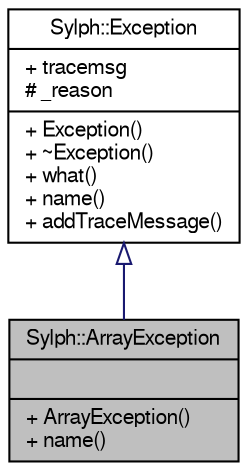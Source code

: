 digraph G
{
  edge [fontname="FreeSans",fontsize="10",labelfontname="FreeSans",labelfontsize="10"];
  node [fontname="FreeSans",fontsize="10",shape=record];
  Node1 [label="{Sylph::ArrayException\n||+ ArrayException()\l+ name()\l}",height=0.2,width=0.4,color="black", fillcolor="grey75", style="filled" fontcolor="black"];
  Node2 -> Node1 [dir=back,color="midnightblue",fontsize="10",style="solid",arrowtail="empty",fontname="FreeSans"];
  Node2 [label="{Sylph::Exception\n|+ tracemsg\l# _reason\l|+ Exception()\l+ ~Exception()\l+ what()\l+ name()\l+ addTraceMessage()\l}",height=0.2,width=0.4,color="black", fillcolor="white", style="filled",URL="$class_sylph_1_1_exception.html",tooltip="This class provides a ready-to-use interface for exception handling."];
}
